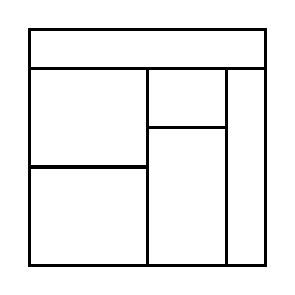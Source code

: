 \begin{tikzpicture}[very thick, scale=.5]
    \draw (0,5) rectangle (6,6);
    \draw (0,5/2) rectangle (3,5);
    \draw (0,0) rectangle (3,5/2);
    \draw (3,7/2) rectangle (5,5);
    \draw (3,0) rectangle (5,7/2);
    \draw (5,0) rectangle (6,5);
\end{tikzpicture}
